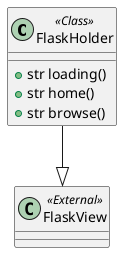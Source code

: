 @startuml
class FlaskHolder <<Class>>
{
+str loading()
+str home()
+str browse()
}
class FlaskView <<External>>
FlaskHolder --|> FlaskView
@enduml
